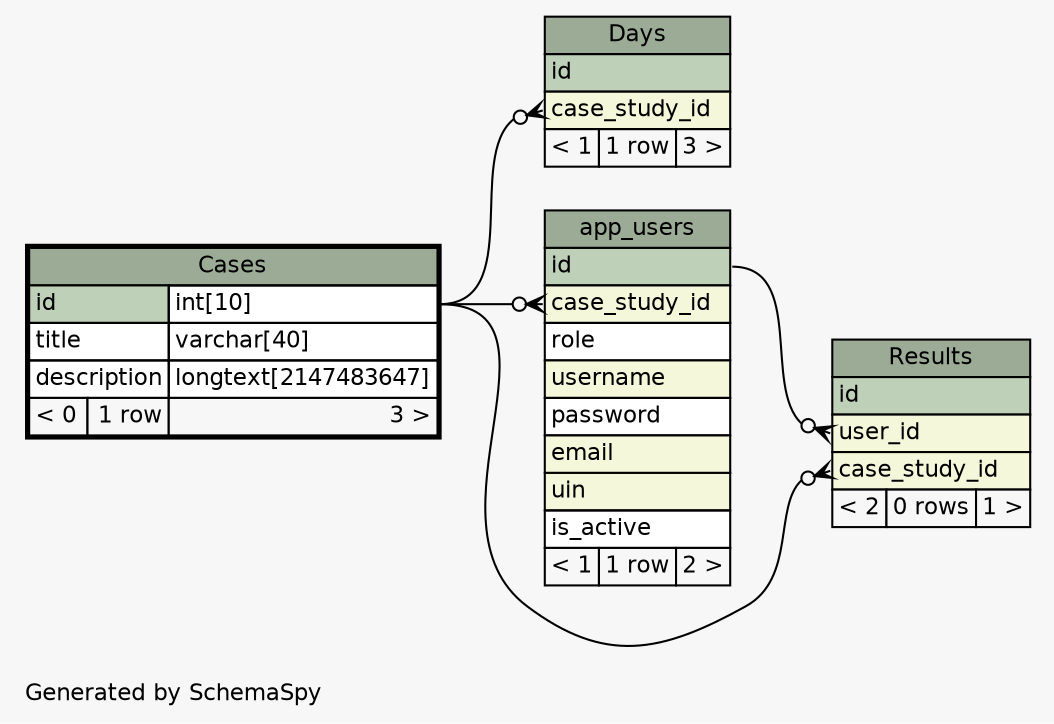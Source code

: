 // dot 2.38.0 on Linux 4.4.0-66-generic
// SchemaSpy rev 590
digraph "oneDegreeRelationshipsDiagram" {
  graph [
    rankdir="RL"
    bgcolor="#f7f7f7"
    label="\nGenerated by SchemaSpy"
    labeljust="l"
    nodesep="0.18"
    ranksep="0.46"
    fontname="Helvetica"
    fontsize="11"
  ];
  node [
    fontname="Helvetica"
    fontsize="11"
    shape="plaintext"
  ];
  edge [
    arrowsize="0.8"
  ];
  "app_users":"case_study_id":w -> "Cases":"id.type":e [arrowhead=none dir=back arrowtail=crowodot];
  "Days":"case_study_id":w -> "Cases":"id.type":e [arrowhead=none dir=back arrowtail=crowodot];
  "Results":"case_study_id":w -> "Cases":"id.type":e [arrowhead=none dir=back arrowtail=crowodot];
  "Results":"user_id":w -> "app_users":"id":e [arrowhead=none dir=back arrowtail=crowodot];
  "app_users" [
    label=<
    <TABLE BORDER="0" CELLBORDER="1" CELLSPACING="0" BGCOLOR="#ffffff">
      <TR><TD COLSPAN="3" BGCOLOR="#9bab96" ALIGN="CENTER">app_users</TD></TR>
      <TR><TD PORT="id" COLSPAN="3" BGCOLOR="#bed1b8" ALIGN="LEFT">id</TD></TR>
      <TR><TD PORT="case_study_id" COLSPAN="3" BGCOLOR="#f4f7da" ALIGN="LEFT">case_study_id</TD></TR>
      <TR><TD PORT="role" COLSPAN="3" ALIGN="LEFT">role</TD></TR>
      <TR><TD PORT="username" COLSPAN="3" BGCOLOR="#f4f7da" ALIGN="LEFT">username</TD></TR>
      <TR><TD PORT="password" COLSPAN="3" ALIGN="LEFT">password</TD></TR>
      <TR><TD PORT="email" COLSPAN="3" BGCOLOR="#f4f7da" ALIGN="LEFT">email</TD></TR>
      <TR><TD PORT="uin" COLSPAN="3" BGCOLOR="#f4f7da" ALIGN="LEFT">uin</TD></TR>
      <TR><TD PORT="is_active" COLSPAN="3" ALIGN="LEFT">is_active</TD></TR>
      <TR><TD ALIGN="LEFT" BGCOLOR="#f7f7f7">&lt; 1</TD><TD ALIGN="RIGHT" BGCOLOR="#f7f7f7">1 row</TD><TD ALIGN="RIGHT" BGCOLOR="#f7f7f7">2 &gt;</TD></TR>
    </TABLE>>
    URL="app_users.html"
    tooltip="app_users"
  ];
  "Cases" [
    label=<
    <TABLE BORDER="2" CELLBORDER="1" CELLSPACING="0" BGCOLOR="#ffffff">
      <TR><TD COLSPAN="3" BGCOLOR="#9bab96" ALIGN="CENTER">Cases</TD></TR>
      <TR><TD PORT="id" COLSPAN="2" BGCOLOR="#bed1b8" ALIGN="LEFT">id</TD><TD PORT="id.type" ALIGN="LEFT">int[10]</TD></TR>
      <TR><TD PORT="title" COLSPAN="2" ALIGN="LEFT">title</TD><TD PORT="title.type" ALIGN="LEFT">varchar[40]</TD></TR>
      <TR><TD PORT="description" COLSPAN="2" ALIGN="LEFT">description</TD><TD PORT="description.type" ALIGN="LEFT">longtext[2147483647]</TD></TR>
      <TR><TD ALIGN="LEFT" BGCOLOR="#f7f7f7">&lt; 0</TD><TD ALIGN="RIGHT" BGCOLOR="#f7f7f7">1 row</TD><TD ALIGN="RIGHT" BGCOLOR="#f7f7f7">3 &gt;</TD></TR>
    </TABLE>>
    URL="Cases.html"
    tooltip="Cases"
  ];
  "Days" [
    label=<
    <TABLE BORDER="0" CELLBORDER="1" CELLSPACING="0" BGCOLOR="#ffffff">
      <TR><TD COLSPAN="3" BGCOLOR="#9bab96" ALIGN="CENTER">Days</TD></TR>
      <TR><TD PORT="id" COLSPAN="3" BGCOLOR="#bed1b8" ALIGN="LEFT">id</TD></TR>
      <TR><TD PORT="case_study_id" COLSPAN="3" BGCOLOR="#f4f7da" ALIGN="LEFT">case_study_id</TD></TR>
      <TR><TD ALIGN="LEFT" BGCOLOR="#f7f7f7">&lt; 1</TD><TD ALIGN="RIGHT" BGCOLOR="#f7f7f7">1 row</TD><TD ALIGN="RIGHT" BGCOLOR="#f7f7f7">3 &gt;</TD></TR>
    </TABLE>>
    URL="Days.html"
    tooltip="Days"
  ];
  "Results" [
    label=<
    <TABLE BORDER="0" CELLBORDER="1" CELLSPACING="0" BGCOLOR="#ffffff">
      <TR><TD COLSPAN="3" BGCOLOR="#9bab96" ALIGN="CENTER">Results</TD></TR>
      <TR><TD PORT="id" COLSPAN="3" BGCOLOR="#bed1b8" ALIGN="LEFT">id</TD></TR>
      <TR><TD PORT="user_id" COLSPAN="3" BGCOLOR="#f4f7da" ALIGN="LEFT">user_id</TD></TR>
      <TR><TD PORT="case_study_id" COLSPAN="3" BGCOLOR="#f4f7da" ALIGN="LEFT">case_study_id</TD></TR>
      <TR><TD ALIGN="LEFT" BGCOLOR="#f7f7f7">&lt; 2</TD><TD ALIGN="RIGHT" BGCOLOR="#f7f7f7">0 rows</TD><TD ALIGN="RIGHT" BGCOLOR="#f7f7f7">1 &gt;</TD></TR>
    </TABLE>>
    URL="Results.html"
    tooltip="Results"
  ];
}
